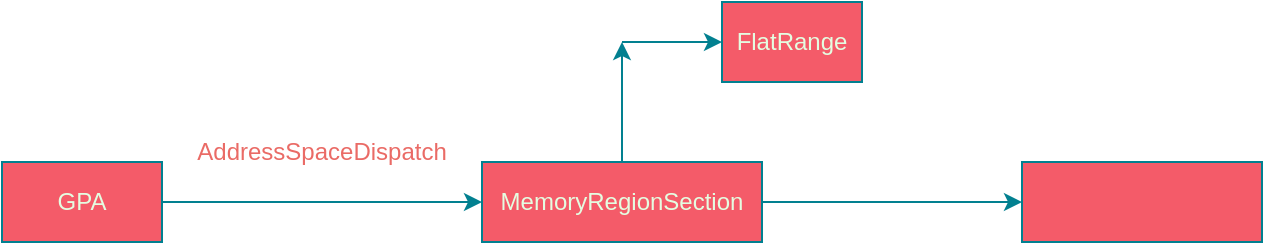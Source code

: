 <mxfile version="21.1.7" type="github">
  <diagram name="第 1 页" id="XdZXDNjXaWNBdGgiEhSH">
    <mxGraphModel dx="790" dy="1112" grid="1" gridSize="10" guides="1" tooltips="1" connect="1" arrows="1" fold="1" page="1" pageScale="1" pageWidth="827" pageHeight="1169" math="0" shadow="0">
      <root>
        <mxCell id="0" />
        <mxCell id="1" parent="0" />
        <mxCell id="lhr4ThVmoQgb3uyED7eD-1" value="GPA" style="rounded=0;whiteSpace=wrap;html=1;labelBackgroundColor=none;fillColor=#F45B69;strokeColor=#028090;fontColor=#E4FDE1;" vertex="1" parent="1">
          <mxGeometry x="40" y="400" width="80" height="40" as="geometry" />
        </mxCell>
        <mxCell id="lhr4ThVmoQgb3uyED7eD-2" value="MemoryRegionSection" style="rounded=0;whiteSpace=wrap;html=1;labelBackgroundColor=none;fillColor=#F45B69;strokeColor=#028090;fontColor=#E4FDE1;" vertex="1" parent="1">
          <mxGeometry x="280" y="400" width="140" height="40" as="geometry" />
        </mxCell>
        <mxCell id="lhr4ThVmoQgb3uyED7eD-3" value="" style="endArrow=classic;html=1;rounded=0;exitX=1;exitY=0.5;exitDx=0;exitDy=0;entryX=0;entryY=0.5;entryDx=0;entryDy=0;labelBackgroundColor=none;strokeColor=#028090;fontColor=default;" edge="1" parent="1" source="lhr4ThVmoQgb3uyED7eD-1" target="lhr4ThVmoQgb3uyED7eD-2">
          <mxGeometry width="50" height="50" relative="1" as="geometry">
            <mxPoint x="380" y="590" as="sourcePoint" />
            <mxPoint x="430" y="540" as="targetPoint" />
          </mxGeometry>
        </mxCell>
        <mxCell id="lhr4ThVmoQgb3uyED7eD-4" value="&lt;font color=&quot;#EA6B66&quot;&gt;AddressSpaceDispatch&lt;/font&gt;" style="text;html=1;strokeColor=none;fillColor=none;align=center;verticalAlign=middle;whiteSpace=wrap;rounded=0;fontColor=#E4FDE1;" vertex="1" parent="1">
          <mxGeometry x="170" y="380" width="60" height="30" as="geometry" />
        </mxCell>
        <mxCell id="lhr4ThVmoQgb3uyED7eD-5" value="" style="rounded=0;whiteSpace=wrap;html=1;strokeColor=#028090;fontColor=#E4FDE1;fillColor=#F45B69;" vertex="1" parent="1">
          <mxGeometry x="550" y="400" width="120" height="40" as="geometry" />
        </mxCell>
        <mxCell id="lhr4ThVmoQgb3uyED7eD-6" value="FlatRange" style="rounded=0;whiteSpace=wrap;html=1;strokeColor=#028090;fontColor=#E4FDE1;fillColor=#F45B69;" vertex="1" parent="1">
          <mxGeometry x="400" y="320" width="70" height="40" as="geometry" />
        </mxCell>
        <mxCell id="lhr4ThVmoQgb3uyED7eD-8" value="" style="endArrow=classic;html=1;rounded=0;strokeColor=#028090;fontColor=#E4FDE1;fillColor=#F45B69;exitX=0.5;exitY=0;exitDx=0;exitDy=0;" edge="1" parent="1" source="lhr4ThVmoQgb3uyED7eD-2">
          <mxGeometry width="50" height="50" relative="1" as="geometry">
            <mxPoint x="380" y="590" as="sourcePoint" />
            <mxPoint x="350" y="340" as="targetPoint" />
          </mxGeometry>
        </mxCell>
        <mxCell id="lhr4ThVmoQgb3uyED7eD-10" value="" style="endArrow=classic;html=1;rounded=0;strokeColor=#028090;fontColor=#E4FDE1;fillColor=#F45B69;entryX=0;entryY=0.5;entryDx=0;entryDy=0;" edge="1" parent="1" target="lhr4ThVmoQgb3uyED7eD-6">
          <mxGeometry width="50" height="50" relative="1" as="geometry">
            <mxPoint x="350" y="340" as="sourcePoint" />
            <mxPoint x="430" y="540" as="targetPoint" />
          </mxGeometry>
        </mxCell>
        <mxCell id="lhr4ThVmoQgb3uyED7eD-11" value="" style="endArrow=classic;html=1;rounded=0;strokeColor=#028090;fontColor=#E4FDE1;fillColor=#F45B69;exitX=1;exitY=0.5;exitDx=0;exitDy=0;entryX=0;entryY=0.5;entryDx=0;entryDy=0;" edge="1" parent="1" source="lhr4ThVmoQgb3uyED7eD-2" target="lhr4ThVmoQgb3uyED7eD-5">
          <mxGeometry width="50" height="50" relative="1" as="geometry">
            <mxPoint x="380" y="590" as="sourcePoint" />
            <mxPoint x="430" y="540" as="targetPoint" />
          </mxGeometry>
        </mxCell>
      </root>
    </mxGraphModel>
  </diagram>
</mxfile>
